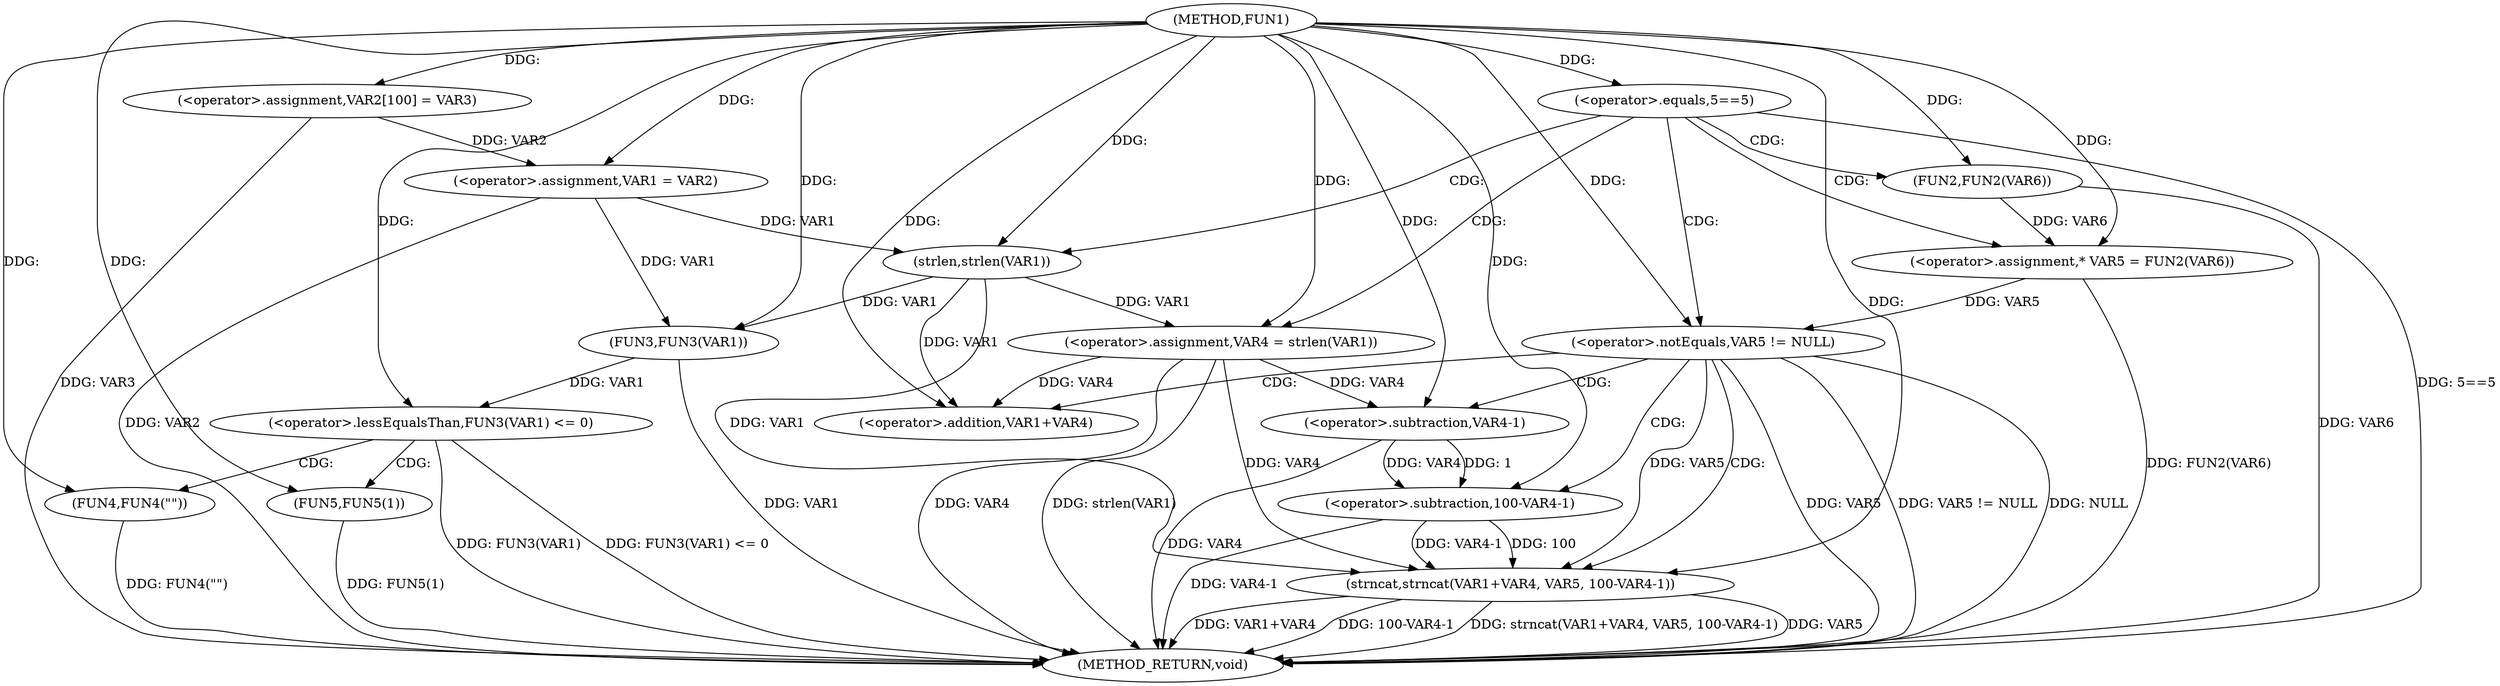 digraph FUN1 {  
"1000100" [label = "(METHOD,FUN1)" ]
"1000151" [label = "(METHOD_RETURN,void)" ]
"1000104" [label = "(<operator>.assignment,VAR2[100] = VAR3)" ]
"1000107" [label = "(<operator>.assignment,VAR1 = VAR2)" ]
"1000111" [label = "(<operator>.equals,5==5)" ]
"1000117" [label = "(<operator>.assignment,VAR4 = strlen(VAR1))" ]
"1000119" [label = "(strlen,strlen(VAR1))" ]
"1000122" [label = "(<operator>.assignment,* VAR5 = FUN2(VAR6))" ]
"1000124" [label = "(FUN2,FUN2(VAR6))" ]
"1000127" [label = "(<operator>.notEquals,VAR5 != NULL)" ]
"1000131" [label = "(strncat,strncat(VAR1+VAR4, VAR5, 100-VAR4-1))" ]
"1000132" [label = "(<operator>.addition,VAR1+VAR4)" ]
"1000136" [label = "(<operator>.subtraction,100-VAR4-1)" ]
"1000138" [label = "(<operator>.subtraction,VAR4-1)" ]
"1000142" [label = "(<operator>.lessEqualsThan,FUN3(VAR1) <= 0)" ]
"1000143" [label = "(FUN3,FUN3(VAR1))" ]
"1000147" [label = "(FUN4,FUN4(\"\"))" ]
"1000149" [label = "(FUN5,FUN5(1))" ]
  "1000142" -> "1000151"  [ label = "DDG: FUN3(VAR1) <= 0"] 
  "1000124" -> "1000151"  [ label = "DDG: VAR6"] 
  "1000149" -> "1000151"  [ label = "DDG: FUN5(1)"] 
  "1000127" -> "1000151"  [ label = "DDG: VAR5 != NULL"] 
  "1000117" -> "1000151"  [ label = "DDG: VAR4"] 
  "1000131" -> "1000151"  [ label = "DDG: VAR5"] 
  "1000117" -> "1000151"  [ label = "DDG: strlen(VAR1)"] 
  "1000131" -> "1000151"  [ label = "DDG: VAR1+VAR4"] 
  "1000138" -> "1000151"  [ label = "DDG: VAR4"] 
  "1000127" -> "1000151"  [ label = "DDG: NULL"] 
  "1000143" -> "1000151"  [ label = "DDG: VAR1"] 
  "1000142" -> "1000151"  [ label = "DDG: FUN3(VAR1)"] 
  "1000131" -> "1000151"  [ label = "DDG: 100-VAR4-1"] 
  "1000127" -> "1000151"  [ label = "DDG: VAR5"] 
  "1000136" -> "1000151"  [ label = "DDG: VAR4-1"] 
  "1000147" -> "1000151"  [ label = "DDG: FUN4(\"\")"] 
  "1000111" -> "1000151"  [ label = "DDG: 5==5"] 
  "1000104" -> "1000151"  [ label = "DDG: VAR3"] 
  "1000107" -> "1000151"  [ label = "DDG: VAR2"] 
  "1000131" -> "1000151"  [ label = "DDG: strncat(VAR1+VAR4, VAR5, 100-VAR4-1)"] 
  "1000122" -> "1000151"  [ label = "DDG: FUN2(VAR6)"] 
  "1000100" -> "1000104"  [ label = "DDG: "] 
  "1000104" -> "1000107"  [ label = "DDG: VAR2"] 
  "1000100" -> "1000107"  [ label = "DDG: "] 
  "1000100" -> "1000111"  [ label = "DDG: "] 
  "1000119" -> "1000117"  [ label = "DDG: VAR1"] 
  "1000100" -> "1000117"  [ label = "DDG: "] 
  "1000107" -> "1000119"  [ label = "DDG: VAR1"] 
  "1000100" -> "1000119"  [ label = "DDG: "] 
  "1000124" -> "1000122"  [ label = "DDG: VAR6"] 
  "1000100" -> "1000122"  [ label = "DDG: "] 
  "1000100" -> "1000124"  [ label = "DDG: "] 
  "1000122" -> "1000127"  [ label = "DDG: VAR5"] 
  "1000100" -> "1000127"  [ label = "DDG: "] 
  "1000119" -> "1000131"  [ label = "DDG: VAR1"] 
  "1000100" -> "1000131"  [ label = "DDG: "] 
  "1000117" -> "1000131"  [ label = "DDG: VAR4"] 
  "1000119" -> "1000132"  [ label = "DDG: VAR1"] 
  "1000100" -> "1000132"  [ label = "DDG: "] 
  "1000117" -> "1000132"  [ label = "DDG: VAR4"] 
  "1000127" -> "1000131"  [ label = "DDG: VAR5"] 
  "1000136" -> "1000131"  [ label = "DDG: 100"] 
  "1000136" -> "1000131"  [ label = "DDG: VAR4-1"] 
  "1000100" -> "1000136"  [ label = "DDG: "] 
  "1000138" -> "1000136"  [ label = "DDG: VAR4"] 
  "1000138" -> "1000136"  [ label = "DDG: 1"] 
  "1000100" -> "1000138"  [ label = "DDG: "] 
  "1000117" -> "1000138"  [ label = "DDG: VAR4"] 
  "1000143" -> "1000142"  [ label = "DDG: VAR1"] 
  "1000107" -> "1000143"  [ label = "DDG: VAR1"] 
  "1000119" -> "1000143"  [ label = "DDG: VAR1"] 
  "1000100" -> "1000143"  [ label = "DDG: "] 
  "1000100" -> "1000142"  [ label = "DDG: "] 
  "1000100" -> "1000147"  [ label = "DDG: "] 
  "1000100" -> "1000149"  [ label = "DDG: "] 
  "1000111" -> "1000117"  [ label = "CDG: "] 
  "1000111" -> "1000127"  [ label = "CDG: "] 
  "1000111" -> "1000124"  [ label = "CDG: "] 
  "1000111" -> "1000119"  [ label = "CDG: "] 
  "1000111" -> "1000122"  [ label = "CDG: "] 
  "1000127" -> "1000131"  [ label = "CDG: "] 
  "1000127" -> "1000132"  [ label = "CDG: "] 
  "1000127" -> "1000136"  [ label = "CDG: "] 
  "1000127" -> "1000138"  [ label = "CDG: "] 
  "1000142" -> "1000147"  [ label = "CDG: "] 
  "1000142" -> "1000149"  [ label = "CDG: "] 
}
